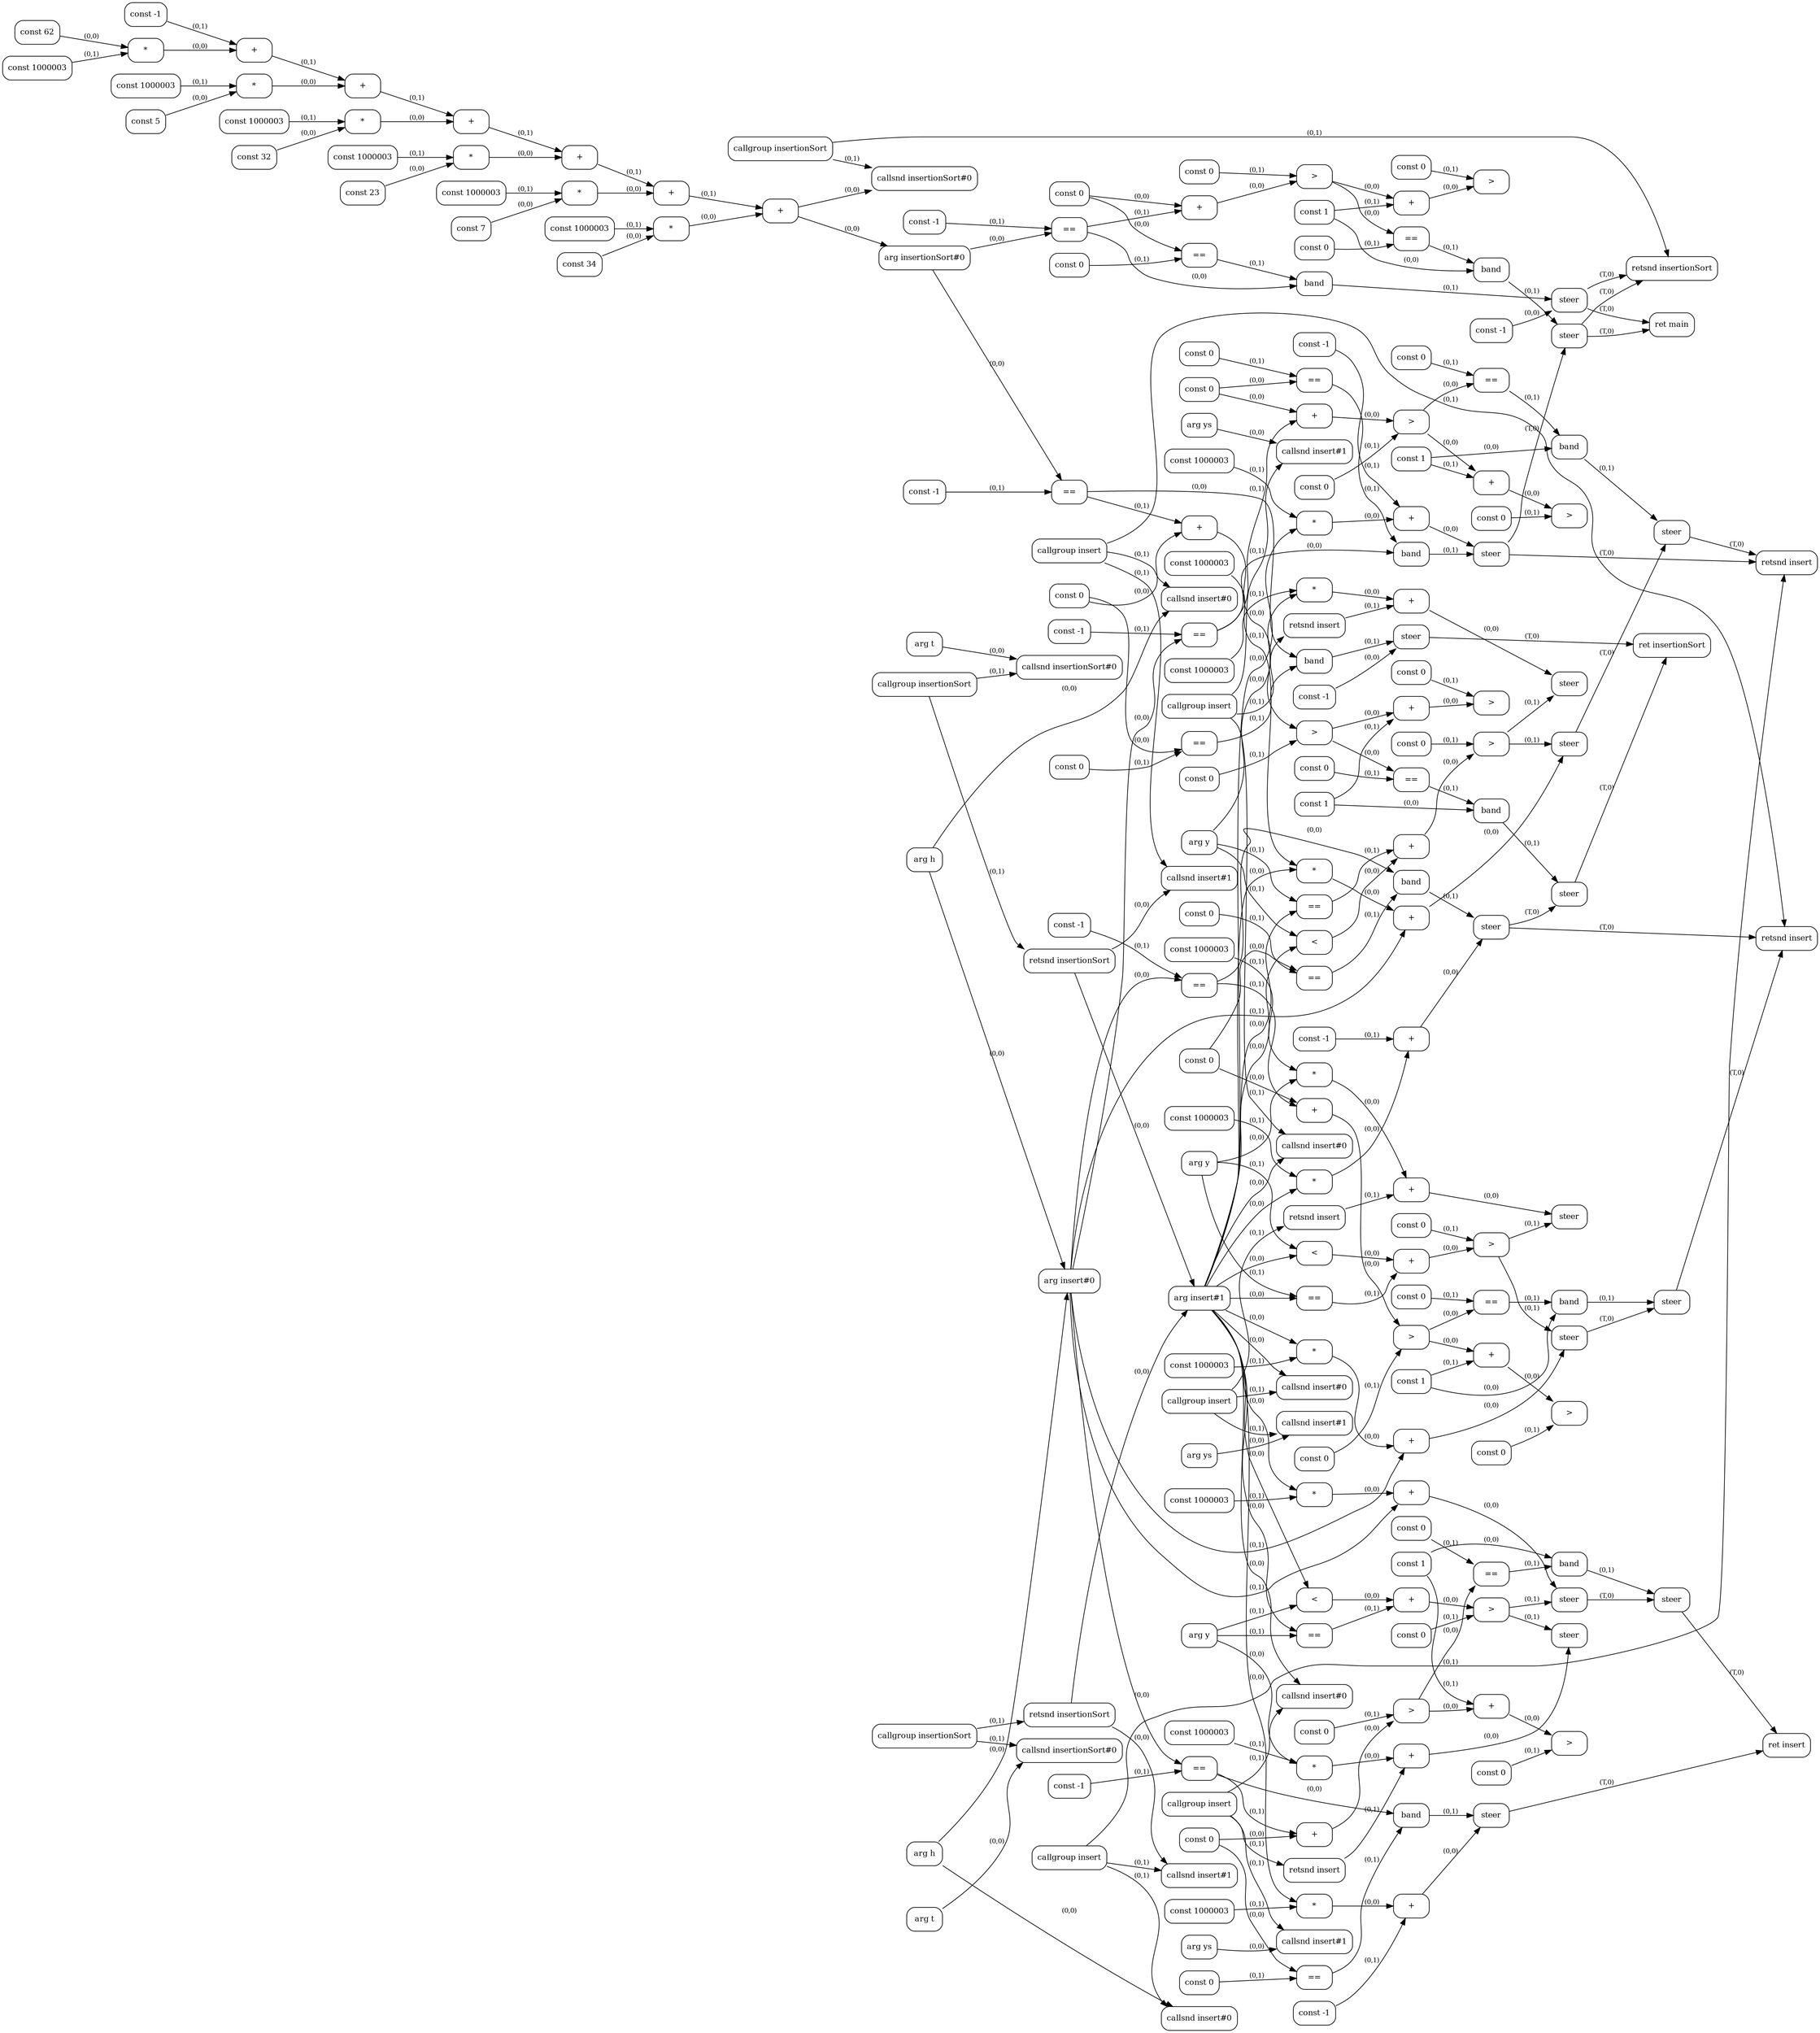 digraph G {
  rankdir=LR;
  node [shape=box, style=rounded, fontsize=12];
  n0 [label="const -1"];
  n1 [label="const 34"];
  n2 [label="const 7"];
  n3 [label="const 23"];
  n4 [label="const 32"];
  n5 [label="const 5"];
  n6 [label="const 62"];
  n7 [label="const 1000003"];
  n8 [label="*"];
  n9 [label="+"];
  n10 [label="const 1000003"];
  n11 [label="*"];
  n12 [label="+"];
  n13 [label="const 1000003"];
  n14 [label="*"];
  n15 [label="+"];
  n16 [label="const 1000003"];
  n17 [label="*"];
  n18 [label="+"];
  n19 [label="const 1000003"];
  n20 [label="*"];
  n21 [label="+"];
  n22 [label="const 1000003"];
  n23 [label="*"];
  n24 [label="+"];
  n25 [label="callgroup insertionSort"];
  n26 [label="callsnd insertionSort#0"];
  n27 [label="retsnd insertionSort"];
  n28 [label="arg insertionSort#0"];
  n29 [label="const 0"];
  n30 [label="const -1"];
  n31 [label="=="];
  n32 [label="const 0"];
  n33 [label="=="];
  n34 [label="band"];
  n35 [label="const -1"];
  n36 [label="steer"];
  n37 [label="+"];
  n38 [label="const 0"];
  n39 [label=">"];
  n40 [label="const 1"];
  n41 [label="const 0"];
  n42 [label="=="];
  n43 [label="band"];
  n44 [label="arg h"];
  n45 [label="arg t"];
  n46 [label="callgroup insertionSort"];
  n47 [label="callsnd insertionSort#0"];
  n48 [label="retsnd insertionSort"];
  n49 [label="callgroup insert"];
  n50 [label="callsnd insert#0"];
  n51 [label="callsnd insert#1"];
  n52 [label="retsnd insert"];
  n53 [label="arg insert#0"];
  n54 [label="arg insert#1"];
  n55 [label="const 0"];
  n56 [label="const -1"];
  n57 [label="=="];
  n58 [label="const 0"];
  n59 [label="=="];
  n60 [label="band"];
  n61 [label="const -1"];
  n62 [label="const 1000003"];
  n63 [label="*"];
  n64 [label="+"];
  n65 [label="steer"];
  n66 [label="+"];
  n67 [label="const 0"];
  n68 [label=">"];
  n69 [label="const 1"];
  n70 [label="const 0"];
  n71 [label="=="];
  n72 [label="band"];
  n73 [label="arg y"];
  n74 [label="<"];
  n75 [label="=="];
  n76 [label="+"];
  n77 [label="const 0"];
  n78 [label=">"];
  n79 [label="const 1000003"];
  n80 [label="*"];
  n81 [label="+"];
  n82 [label="arg ys"];
  n83 [label="callgroup insert"];
  n84 [label="callsnd insert#0"];
  n85 [label="callsnd insert#1"];
  n86 [label="retsnd insert"];
  n87 [label="const 1000003"];
  n88 [label="*"];
  n89 [label="+"];
  n90 [label="steer"];
  n91 [label="steer"];
  n92 [label="steer"];
  n93 [label="+"];
  n94 [label="const 0"];
  n95 [label=">"];
  n96 [label="steer"];
  n97 [label="+"];
  n98 [label="const 0"];
  n99 [label=">"];
  n100 [label="ret main"];
  n101 [label="const 0"];
  n102 [label="const -1"];
  n103 [label="=="];
  n104 [label="const 0"];
  n105 [label="=="];
  n106 [label="band"];
  n107 [label="const -1"];
  n108 [label="steer"];
  n109 [label="+"];
  n110 [label="const 0"];
  n111 [label=">"];
  n112 [label="const 1"];
  n113 [label="const 0"];
  n114 [label="=="];
  n115 [label="band"];
  n116 [label="arg h"];
  n117 [label="arg t"];
  n118 [label="callgroup insertionSort"];
  n119 [label="callsnd insertionSort#0"];
  n120 [label="retsnd insertionSort"];
  n121 [label="callgroup insert"];
  n122 [label="callsnd insert#0"];
  n123 [label="callsnd insert#1"];
  n124 [label="retsnd insert"];
  n125 [label="const 0"];
  n126 [label="const -1"];
  n127 [label="=="];
  n128 [label="const 0"];
  n129 [label="=="];
  n130 [label="band"];
  n131 [label="const -1"];
  n132 [label="const 1000003"];
  n133 [label="*"];
  n134 [label="+"];
  n135 [label="steer"];
  n136 [label="+"];
  n137 [label="const 0"];
  n138 [label=">"];
  n139 [label="const 1"];
  n140 [label="const 0"];
  n141 [label="=="];
  n142 [label="band"];
  n143 [label="arg y"];
  n144 [label="<"];
  n145 [label="=="];
  n146 [label="+"];
  n147 [label="const 0"];
  n148 [label=">"];
  n149 [label="const 1000003"];
  n150 [label="*"];
  n151 [label="+"];
  n152 [label="arg ys"];
  n153 [label="callgroup insert"];
  n154 [label="callsnd insert#0"];
  n155 [label="callsnd insert#1"];
  n156 [label="retsnd insert"];
  n157 [label="const 1000003"];
  n158 [label="*"];
  n159 [label="+"];
  n160 [label="steer"];
  n161 [label="steer"];
  n162 [label="steer"];
  n163 [label="+"];
  n164 [label="const 0"];
  n165 [label=">"];
  n166 [label="steer"];
  n167 [label="+"];
  n168 [label="const 0"];
  n169 [label=">"];
  n170 [label="ret insertionSort"];
  n171 [label="const 0"];
  n172 [label="const -1"];
  n173 [label="=="];
  n174 [label="const 0"];
  n175 [label="=="];
  n176 [label="band"];
  n177 [label="const -1"];
  n178 [label="const 1000003"];
  n179 [label="*"];
  n180 [label="+"];
  n181 [label="steer"];
  n182 [label="+"];
  n183 [label="const 0"];
  n184 [label=">"];
  n185 [label="const 1"];
  n186 [label="const 0"];
  n187 [label="=="];
  n188 [label="band"];
  n189 [label="arg y"];
  n190 [label="<"];
  n191 [label="=="];
  n192 [label="+"];
  n193 [label="const 0"];
  n194 [label=">"];
  n195 [label="const 1000003"];
  n196 [label="*"];
  n197 [label="+"];
  n198 [label="arg ys"];
  n199 [label="callgroup insert"];
  n200 [label="callsnd insert#0"];
  n201 [label="callsnd insert#1"];
  n202 [label="retsnd insert"];
  n203 [label="const 1000003"];
  n204 [label="*"];
  n205 [label="+"];
  n206 [label="steer"];
  n207 [label="steer"];
  n208 [label="steer"];
  n209 [label="+"];
  n210 [label="const 0"];
  n211 [label=">"];
  n212 [label="ret insert"];
  n6 -> n8 [label="(0,0)", fontsize=10];
  n7 -> n8 [label="(0,1)", fontsize=10];
  n8 -> n9 [label="(0,0)", fontsize=10];
  n0 -> n9 [label="(0,1)", fontsize=10];
  n5 -> n11 [label="(0,0)", fontsize=10];
  n10 -> n11 [label="(0,1)", fontsize=10];
  n11 -> n12 [label="(0,0)", fontsize=10];
  n9 -> n12 [label="(0,1)", fontsize=10];
  n4 -> n14 [label="(0,0)", fontsize=10];
  n13 -> n14 [label="(0,1)", fontsize=10];
  n14 -> n15 [label="(0,0)", fontsize=10];
  n12 -> n15 [label="(0,1)", fontsize=10];
  n3 -> n17 [label="(0,0)", fontsize=10];
  n16 -> n17 [label="(0,1)", fontsize=10];
  n17 -> n18 [label="(0,0)", fontsize=10];
  n15 -> n18 [label="(0,1)", fontsize=10];
  n2 -> n20 [label="(0,0)", fontsize=10];
  n19 -> n20 [label="(0,1)", fontsize=10];
  n20 -> n21 [label="(0,0)", fontsize=10];
  n18 -> n21 [label="(0,1)", fontsize=10];
  n1 -> n23 [label="(0,0)", fontsize=10];
  n22 -> n23 [label="(0,1)", fontsize=10];
  n23 -> n24 [label="(0,0)", fontsize=10];
  n21 -> n24 [label="(0,1)", fontsize=10];
  n24 -> n26 [label="(0,0)", fontsize=10];
  n25 -> n26 [label="(0,1)", fontsize=10];
  n36 -> n27 [label="(T,0)", fontsize=10];
  n96 -> n27 [label="(T,0)", fontsize=10];
  n25 -> n27 [label="(0,1)", fontsize=10];
  n24 -> n28 [label="(0,0)", fontsize=10];
  n28 -> n31 [label="(0,0)", fontsize=10];
  n30 -> n31 [label="(0,1)", fontsize=10];
  n29 -> n33 [label="(0,0)", fontsize=10];
  n32 -> n33 [label="(0,1)", fontsize=10];
  n31 -> n34 [label="(0,0)", fontsize=10];
  n33 -> n34 [label="(0,1)", fontsize=10];
  n35 -> n36 [label="(0,0)", fontsize=10];
  n34 -> n36 [label="(0,1)", fontsize=10];
  n29 -> n37 [label="(0,0)", fontsize=10];
  n31 -> n37 [label="(0,1)", fontsize=10];
  n37 -> n39 [label="(0,0)", fontsize=10];
  n38 -> n39 [label="(0,1)", fontsize=10];
  n39 -> n42 [label="(0,0)", fontsize=10];
  n41 -> n42 [label="(0,1)", fontsize=10];
  n40 -> n43 [label="(0,0)", fontsize=10];
  n42 -> n43 [label="(0,1)", fontsize=10];
  n45 -> n47 [label="(0,0)", fontsize=10];
  n46 -> n47 [label="(0,1)", fontsize=10];
  n46 -> n48 [label="(0,1)", fontsize=10];
  n44 -> n50 [label="(0,0)", fontsize=10];
  n49 -> n50 [label="(0,1)", fontsize=10];
  n48 -> n51 [label="(0,0)", fontsize=10];
  n49 -> n51 [label="(0,1)", fontsize=10];
  n65 -> n52 [label="(T,0)", fontsize=10];
  n92 -> n52 [label="(T,0)", fontsize=10];
  n49 -> n52 [label="(0,1)", fontsize=10];
  n44 -> n53 [label="(0,0)", fontsize=10];
  n116 -> n53 [label="(0,0)", fontsize=10];
  n48 -> n54 [label="(0,0)", fontsize=10];
  n120 -> n54 [label="(0,0)", fontsize=10];
  n53 -> n57 [label="(0,0)", fontsize=10];
  n56 -> n57 [label="(0,1)", fontsize=10];
  n55 -> n59 [label="(0,0)", fontsize=10];
  n58 -> n59 [label="(0,1)", fontsize=10];
  n57 -> n60 [label="(0,0)", fontsize=10];
  n59 -> n60 [label="(0,1)", fontsize=10];
  n54 -> n63 [label="(0,0)", fontsize=10];
  n62 -> n63 [label="(0,1)", fontsize=10];
  n63 -> n64 [label="(0,0)", fontsize=10];
  n61 -> n64 [label="(0,1)", fontsize=10];
  n64 -> n65 [label="(0,0)", fontsize=10];
  n60 -> n65 [label="(0,1)", fontsize=10];
  n55 -> n66 [label="(0,0)", fontsize=10];
  n57 -> n66 [label="(0,1)", fontsize=10];
  n66 -> n68 [label="(0,0)", fontsize=10];
  n67 -> n68 [label="(0,1)", fontsize=10];
  n68 -> n71 [label="(0,0)", fontsize=10];
  n70 -> n71 [label="(0,1)", fontsize=10];
  n69 -> n72 [label="(0,0)", fontsize=10];
  n71 -> n72 [label="(0,1)", fontsize=10];
  n54 -> n74 [label="(0,0)", fontsize=10];
  n73 -> n74 [label="(0,1)", fontsize=10];
  n54 -> n75 [label="(0,0)", fontsize=10];
  n73 -> n75 [label="(0,1)", fontsize=10];
  n74 -> n76 [label="(0,0)", fontsize=10];
  n75 -> n76 [label="(0,1)", fontsize=10];
  n76 -> n78 [label="(0,0)", fontsize=10];
  n77 -> n78 [label="(0,1)", fontsize=10];
  n54 -> n80 [label="(0,0)", fontsize=10];
  n79 -> n80 [label="(0,1)", fontsize=10];
  n80 -> n81 [label="(0,0)", fontsize=10];
  n53 -> n81 [label="(0,1)", fontsize=10];
  n54 -> n84 [label="(0,0)", fontsize=10];
  n83 -> n84 [label="(0,1)", fontsize=10];
  n82 -> n85 [label="(0,0)", fontsize=10];
  n83 -> n85 [label="(0,1)", fontsize=10];
  n83 -> n86 [label="(0,1)", fontsize=10];
  n73 -> n88 [label="(0,0)", fontsize=10];
  n87 -> n88 [label="(0,1)", fontsize=10];
  n88 -> n89 [label="(0,0)", fontsize=10];
  n86 -> n89 [label="(0,1)", fontsize=10];
  n81 -> n90 [label="(0,0)", fontsize=10];
  n78 -> n90 [label="(0,1)", fontsize=10];
  n89 -> n91 [label="(0,0)", fontsize=10];
  n78 -> n91 [label="(0,1)", fontsize=10];
  n90 -> n92 [label="(T,0)", fontsize=10];
  n72 -> n92 [label="(0,1)", fontsize=10];
  n68 -> n93 [label="(0,0)", fontsize=10];
  n69 -> n93 [label="(0,1)", fontsize=10];
  n93 -> n95 [label="(0,0)", fontsize=10];
  n94 -> n95 [label="(0,1)", fontsize=10];
  n65 -> n96 [label="(T,0)", fontsize=10];
  n43 -> n96 [label="(0,1)", fontsize=10];
  n39 -> n97 [label="(0,0)", fontsize=10];
  n40 -> n97 [label="(0,1)", fontsize=10];
  n97 -> n99 [label="(0,0)", fontsize=10];
  n98 -> n99 [label="(0,1)", fontsize=10];
  n36 -> n100 [label="(T,0)", fontsize=10];
  n96 -> n100 [label="(T,0)", fontsize=10];
  n28 -> n103 [label="(0,0)", fontsize=10];
  n102 -> n103 [label="(0,1)", fontsize=10];
  n101 -> n105 [label="(0,0)", fontsize=10];
  n104 -> n105 [label="(0,1)", fontsize=10];
  n103 -> n106 [label="(0,0)", fontsize=10];
  n105 -> n106 [label="(0,1)", fontsize=10];
  n107 -> n108 [label="(0,0)", fontsize=10];
  n106 -> n108 [label="(0,1)", fontsize=10];
  n101 -> n109 [label="(0,0)", fontsize=10];
  n103 -> n109 [label="(0,1)", fontsize=10];
  n109 -> n111 [label="(0,0)", fontsize=10];
  n110 -> n111 [label="(0,1)", fontsize=10];
  n111 -> n114 [label="(0,0)", fontsize=10];
  n113 -> n114 [label="(0,1)", fontsize=10];
  n112 -> n115 [label="(0,0)", fontsize=10];
  n114 -> n115 [label="(0,1)", fontsize=10];
  n117 -> n119 [label="(0,0)", fontsize=10];
  n118 -> n119 [label="(0,1)", fontsize=10];
  n118 -> n120 [label="(0,1)", fontsize=10];
  n116 -> n122 [label="(0,0)", fontsize=10];
  n121 -> n122 [label="(0,1)", fontsize=10];
  n120 -> n123 [label="(0,0)", fontsize=10];
  n121 -> n123 [label="(0,1)", fontsize=10];
  n135 -> n124 [label="(T,0)", fontsize=10];
  n162 -> n124 [label="(T,0)", fontsize=10];
  n121 -> n124 [label="(0,1)", fontsize=10];
  n53 -> n127 [label="(0,0)", fontsize=10];
  n126 -> n127 [label="(0,1)", fontsize=10];
  n125 -> n129 [label="(0,0)", fontsize=10];
  n128 -> n129 [label="(0,1)", fontsize=10];
  n127 -> n130 [label="(0,0)", fontsize=10];
  n129 -> n130 [label="(0,1)", fontsize=10];
  n54 -> n133 [label="(0,0)", fontsize=10];
  n132 -> n133 [label="(0,1)", fontsize=10];
  n133 -> n134 [label="(0,0)", fontsize=10];
  n131 -> n134 [label="(0,1)", fontsize=10];
  n134 -> n135 [label="(0,0)", fontsize=10];
  n130 -> n135 [label="(0,1)", fontsize=10];
  n125 -> n136 [label="(0,0)", fontsize=10];
  n127 -> n136 [label="(0,1)", fontsize=10];
  n136 -> n138 [label="(0,0)", fontsize=10];
  n137 -> n138 [label="(0,1)", fontsize=10];
  n138 -> n141 [label="(0,0)", fontsize=10];
  n140 -> n141 [label="(0,1)", fontsize=10];
  n139 -> n142 [label="(0,0)", fontsize=10];
  n141 -> n142 [label="(0,1)", fontsize=10];
  n54 -> n144 [label="(0,0)", fontsize=10];
  n143 -> n144 [label="(0,1)", fontsize=10];
  n54 -> n145 [label="(0,0)", fontsize=10];
  n143 -> n145 [label="(0,1)", fontsize=10];
  n144 -> n146 [label="(0,0)", fontsize=10];
  n145 -> n146 [label="(0,1)", fontsize=10];
  n146 -> n148 [label="(0,0)", fontsize=10];
  n147 -> n148 [label="(0,1)", fontsize=10];
  n54 -> n150 [label="(0,0)", fontsize=10];
  n149 -> n150 [label="(0,1)", fontsize=10];
  n150 -> n151 [label="(0,0)", fontsize=10];
  n53 -> n151 [label="(0,1)", fontsize=10];
  n54 -> n154 [label="(0,0)", fontsize=10];
  n153 -> n154 [label="(0,1)", fontsize=10];
  n152 -> n155 [label="(0,0)", fontsize=10];
  n153 -> n155 [label="(0,1)", fontsize=10];
  n153 -> n156 [label="(0,1)", fontsize=10];
  n143 -> n158 [label="(0,0)", fontsize=10];
  n157 -> n158 [label="(0,1)", fontsize=10];
  n158 -> n159 [label="(0,0)", fontsize=10];
  n156 -> n159 [label="(0,1)", fontsize=10];
  n151 -> n160 [label="(0,0)", fontsize=10];
  n148 -> n160 [label="(0,1)", fontsize=10];
  n159 -> n161 [label="(0,0)", fontsize=10];
  n148 -> n161 [label="(0,1)", fontsize=10];
  n160 -> n162 [label="(T,0)", fontsize=10];
  n142 -> n162 [label="(0,1)", fontsize=10];
  n138 -> n163 [label="(0,0)", fontsize=10];
  n139 -> n163 [label="(0,1)", fontsize=10];
  n163 -> n165 [label="(0,0)", fontsize=10];
  n164 -> n165 [label="(0,1)", fontsize=10];
  n135 -> n166 [label="(T,0)", fontsize=10];
  n115 -> n166 [label="(0,1)", fontsize=10];
  n111 -> n167 [label="(0,0)", fontsize=10];
  n112 -> n167 [label="(0,1)", fontsize=10];
  n167 -> n169 [label="(0,0)", fontsize=10];
  n168 -> n169 [label="(0,1)", fontsize=10];
  n108 -> n170 [label="(T,0)", fontsize=10];
  n166 -> n170 [label="(T,0)", fontsize=10];
  n53 -> n173 [label="(0,0)", fontsize=10];
  n172 -> n173 [label="(0,1)", fontsize=10];
  n171 -> n175 [label="(0,0)", fontsize=10];
  n174 -> n175 [label="(0,1)", fontsize=10];
  n173 -> n176 [label="(0,0)", fontsize=10];
  n175 -> n176 [label="(0,1)", fontsize=10];
  n54 -> n179 [label="(0,0)", fontsize=10];
  n178 -> n179 [label="(0,1)", fontsize=10];
  n179 -> n180 [label="(0,0)", fontsize=10];
  n177 -> n180 [label="(0,1)", fontsize=10];
  n180 -> n181 [label="(0,0)", fontsize=10];
  n176 -> n181 [label="(0,1)", fontsize=10];
  n171 -> n182 [label="(0,0)", fontsize=10];
  n173 -> n182 [label="(0,1)", fontsize=10];
  n182 -> n184 [label="(0,0)", fontsize=10];
  n183 -> n184 [label="(0,1)", fontsize=10];
  n184 -> n187 [label="(0,0)", fontsize=10];
  n186 -> n187 [label="(0,1)", fontsize=10];
  n185 -> n188 [label="(0,0)", fontsize=10];
  n187 -> n188 [label="(0,1)", fontsize=10];
  n54 -> n190 [label="(0,0)", fontsize=10];
  n189 -> n190 [label="(0,1)", fontsize=10];
  n54 -> n191 [label="(0,0)", fontsize=10];
  n189 -> n191 [label="(0,1)", fontsize=10];
  n190 -> n192 [label="(0,0)", fontsize=10];
  n191 -> n192 [label="(0,1)", fontsize=10];
  n192 -> n194 [label="(0,0)", fontsize=10];
  n193 -> n194 [label="(0,1)", fontsize=10];
  n54 -> n196 [label="(0,0)", fontsize=10];
  n195 -> n196 [label="(0,1)", fontsize=10];
  n196 -> n197 [label="(0,0)", fontsize=10];
  n53 -> n197 [label="(0,1)", fontsize=10];
  n54 -> n200 [label="(0,0)", fontsize=10];
  n199 -> n200 [label="(0,1)", fontsize=10];
  n198 -> n201 [label="(0,0)", fontsize=10];
  n199 -> n201 [label="(0,1)", fontsize=10];
  n199 -> n202 [label="(0,1)", fontsize=10];
  n189 -> n204 [label="(0,0)", fontsize=10];
  n203 -> n204 [label="(0,1)", fontsize=10];
  n204 -> n205 [label="(0,0)", fontsize=10];
  n202 -> n205 [label="(0,1)", fontsize=10];
  n197 -> n206 [label="(0,0)", fontsize=10];
  n194 -> n206 [label="(0,1)", fontsize=10];
  n205 -> n207 [label="(0,0)", fontsize=10];
  n194 -> n207 [label="(0,1)", fontsize=10];
  n206 -> n208 [label="(T,0)", fontsize=10];
  n188 -> n208 [label="(0,1)", fontsize=10];
  n184 -> n209 [label="(0,0)", fontsize=10];
  n185 -> n209 [label="(0,1)", fontsize=10];
  n209 -> n211 [label="(0,0)", fontsize=10];
  n210 -> n211 [label="(0,1)", fontsize=10];
  n181 -> n212 [label="(T,0)", fontsize=10];
  n208 -> n212 [label="(T,0)", fontsize=10];
}
